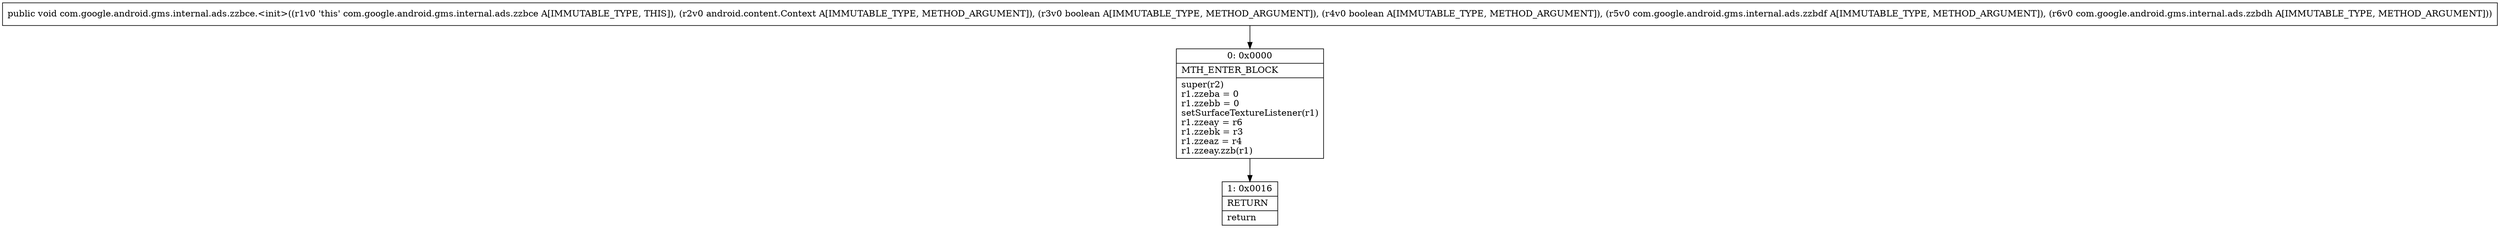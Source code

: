 digraph "CFG forcom.google.android.gms.internal.ads.zzbce.\<init\>(Landroid\/content\/Context;ZZLcom\/google\/android\/gms\/internal\/ads\/zzbdf;Lcom\/google\/android\/gms\/internal\/ads\/zzbdh;)V" {
Node_0 [shape=record,label="{0\:\ 0x0000|MTH_ENTER_BLOCK\l|super(r2)\lr1.zzeba = 0\lr1.zzebb = 0\lsetSurfaceTextureListener(r1)\lr1.zzeay = r6\lr1.zzebk = r3\lr1.zzeaz = r4\lr1.zzeay.zzb(r1)\l}"];
Node_1 [shape=record,label="{1\:\ 0x0016|RETURN\l|return\l}"];
MethodNode[shape=record,label="{public void com.google.android.gms.internal.ads.zzbce.\<init\>((r1v0 'this' com.google.android.gms.internal.ads.zzbce A[IMMUTABLE_TYPE, THIS]), (r2v0 android.content.Context A[IMMUTABLE_TYPE, METHOD_ARGUMENT]), (r3v0 boolean A[IMMUTABLE_TYPE, METHOD_ARGUMENT]), (r4v0 boolean A[IMMUTABLE_TYPE, METHOD_ARGUMENT]), (r5v0 com.google.android.gms.internal.ads.zzbdf A[IMMUTABLE_TYPE, METHOD_ARGUMENT]), (r6v0 com.google.android.gms.internal.ads.zzbdh A[IMMUTABLE_TYPE, METHOD_ARGUMENT])) }"];
MethodNode -> Node_0;
Node_0 -> Node_1;
}

